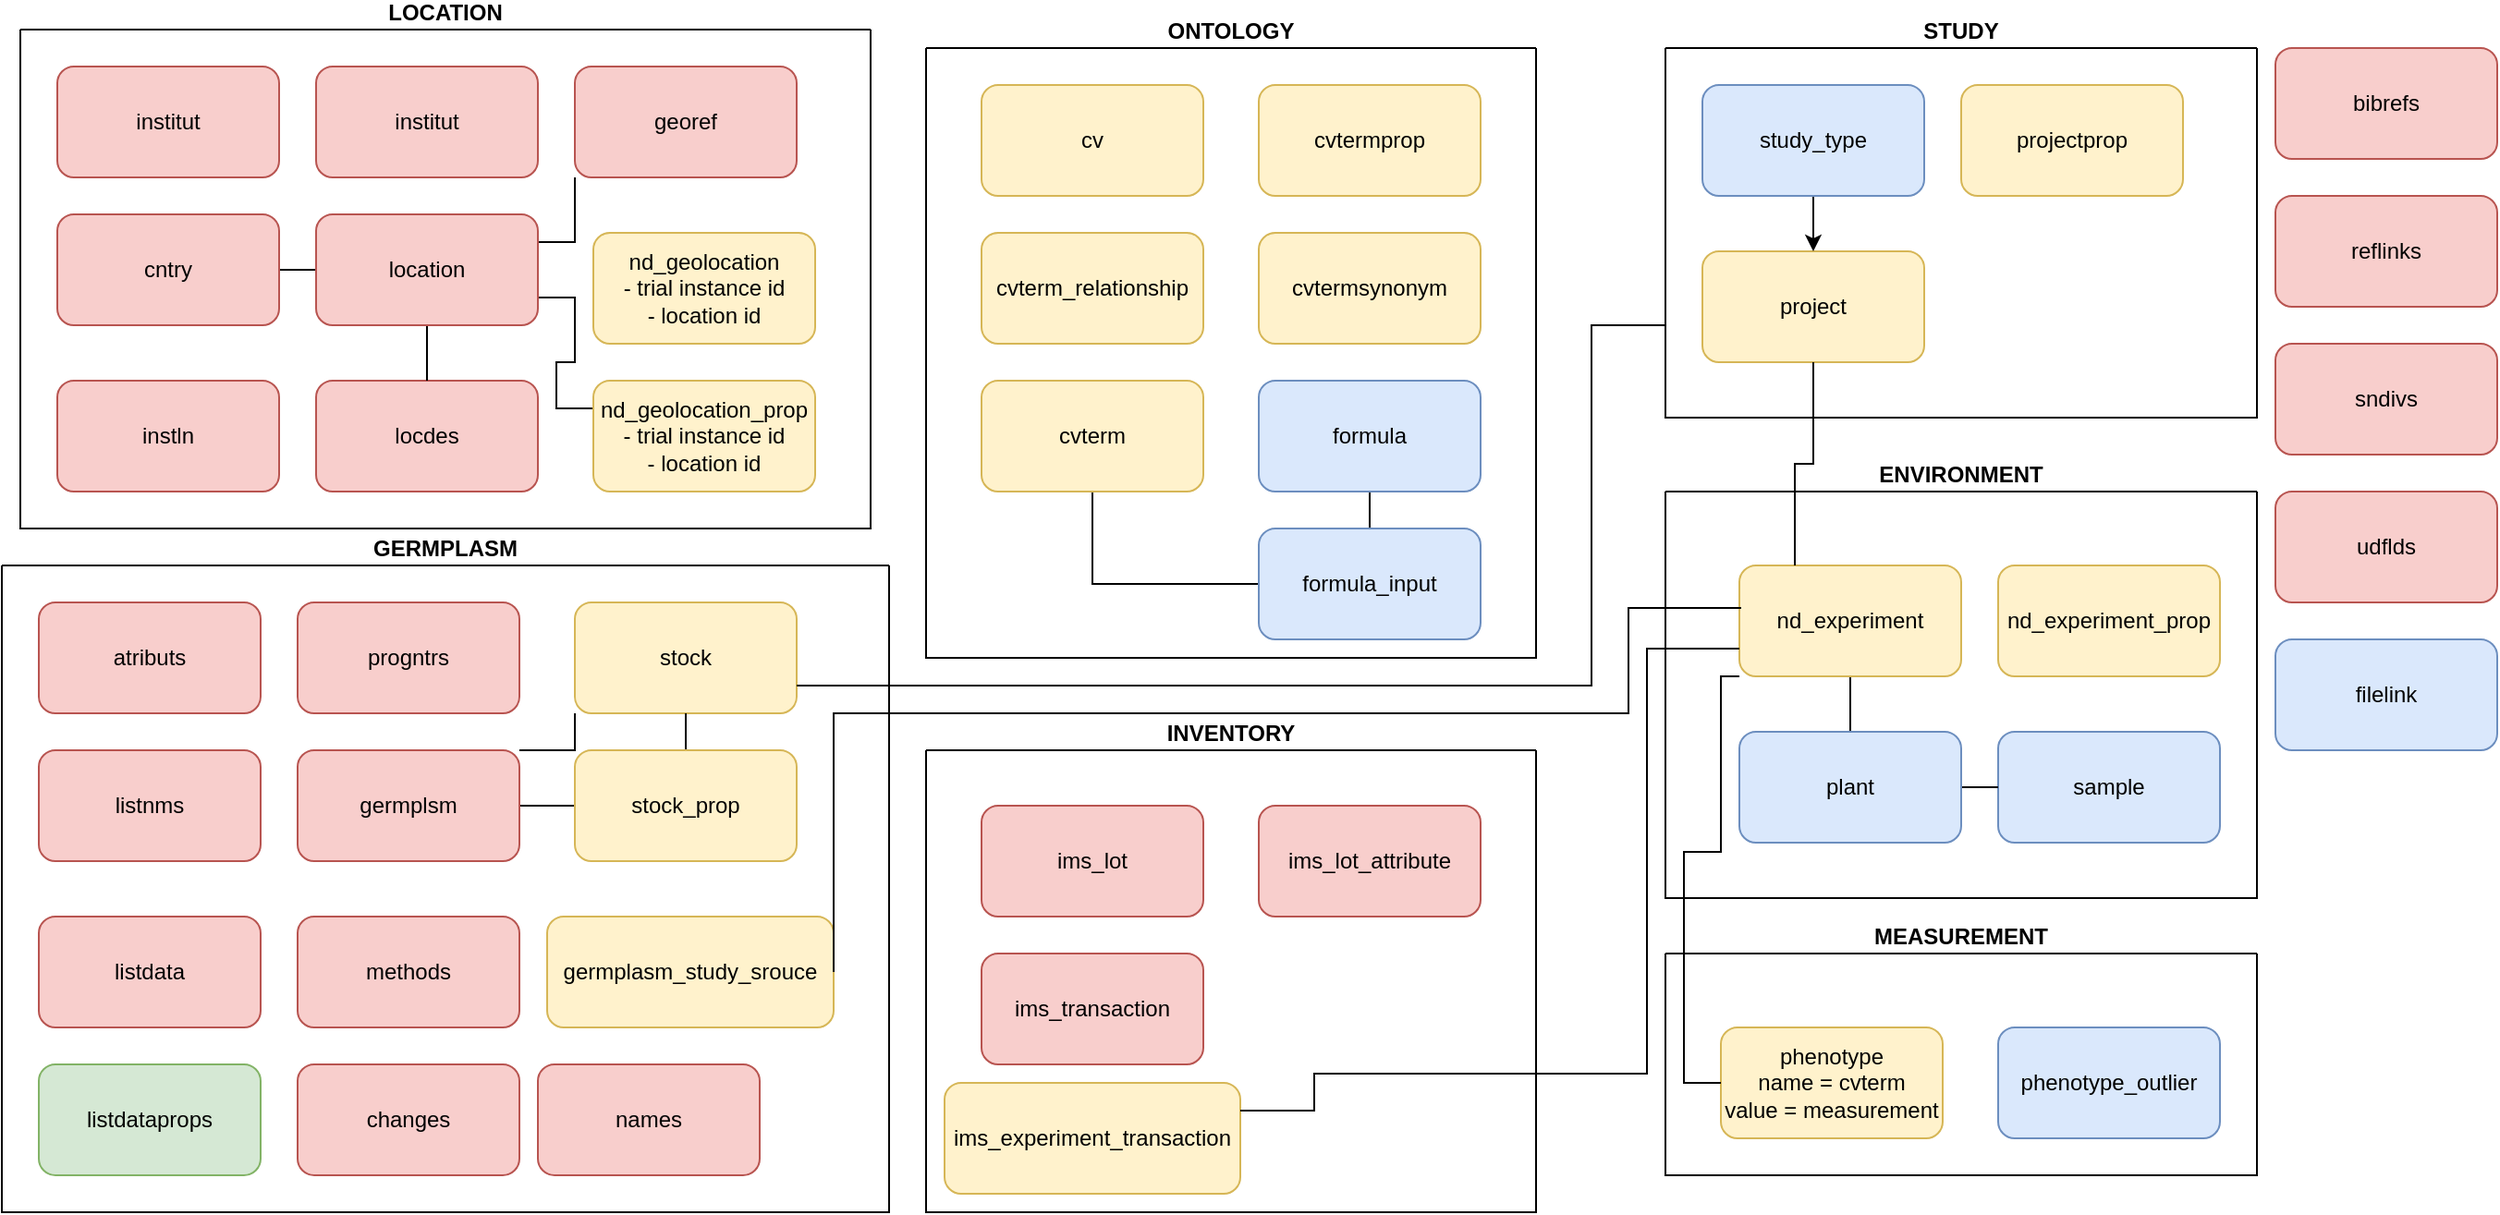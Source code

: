 <mxfile version="20.2.8" type="google"><diagram id="N15_VWu6n9ntJu2-GhWJ" name="Page-1"><mxGraphModel grid="1" page="1" gridSize="10" guides="1" tooltips="1" connect="1" arrows="1" fold="1" pageScale="1" pageWidth="850" pageHeight="1100" math="0" shadow="0"><root><mxCell id="0"/><mxCell id="1" parent="0"/><mxCell id="472zE8k91yB3E5CBxKHI-10" value="LOCATION" style="swimlane;startSize=0;verticalAlign=bottom;" vertex="1" parent="1"><mxGeometry x="80" y="140" width="460" height="270" as="geometry"/></mxCell><mxCell id="472zE8k91yB3E5CBxKHI-1" value="institut" style="rounded=1;whiteSpace=wrap;html=1;fillColor=#f8cecc;strokeColor=#b85450;" vertex="1" parent="472zE8k91yB3E5CBxKHI-10"><mxGeometry x="20" y="20" width="120" height="60" as="geometry"/></mxCell><mxCell id="472zE8k91yB3E5CBxKHI-3" value="institut" style="rounded=1;whiteSpace=wrap;html=1;fillColor=#f8cecc;strokeColor=#b85450;" vertex="1" parent="472zE8k91yB3E5CBxKHI-10"><mxGeometry x="160" y="20" width="120" height="60" as="geometry"/></mxCell><mxCell id="472zE8k91yB3E5CBxKHI-4" value="locdes" style="rounded=1;whiteSpace=wrap;html=1;fillColor=#f8cecc;strokeColor=#b85450;" vertex="1" parent="472zE8k91yB3E5CBxKHI-10"><mxGeometry x="160" y="190" width="120" height="60" as="geometry"/></mxCell><mxCell id="472zE8k91yB3E5CBxKHI-11" style="edgeStyle=orthogonalEdgeStyle;rounded=0;orthogonalLoop=1;jettySize=auto;html=1;exitX=0;exitY=0.5;exitDx=0;exitDy=0;endFill=0;endArrow=none;" edge="1" parent="472zE8k91yB3E5CBxKHI-10" source="472zE8k91yB3E5CBxKHI-5" target="472zE8k91yB3E5CBxKHI-7"><mxGeometry relative="1" as="geometry"/></mxCell><mxCell id="472zE8k91yB3E5CBxKHI-14" style="edgeStyle=orthogonalEdgeStyle;rounded=0;orthogonalLoop=1;jettySize=auto;html=1;exitX=1;exitY=0.25;exitDx=0;exitDy=0;entryX=0;entryY=1;entryDx=0;entryDy=0;endFill=0;endArrow=none;" edge="1" parent="472zE8k91yB3E5CBxKHI-10" source="472zE8k91yB3E5CBxKHI-5" target="472zE8k91yB3E5CBxKHI-8"><mxGeometry relative="1" as="geometry"/></mxCell><mxCell id="472zE8k91yB3E5CBxKHI-15" style="edgeStyle=orthogonalEdgeStyle;rounded=0;orthogonalLoop=1;jettySize=auto;html=1;exitX=0.5;exitY=1;exitDx=0;exitDy=0;entryX=0.5;entryY=0;entryDx=0;entryDy=0;endFill=0;endArrow=none;" edge="1" parent="472zE8k91yB3E5CBxKHI-10" source="472zE8k91yB3E5CBxKHI-5" target="472zE8k91yB3E5CBxKHI-4"><mxGeometry relative="1" as="geometry"/></mxCell><mxCell id="mBEODLcdmdIszdAjwkFI-67" style="edgeStyle=orthogonalEdgeStyle;rounded=0;orthogonalLoop=1;jettySize=auto;html=1;exitX=1;exitY=0.75;exitDx=0;exitDy=0;entryX=0;entryY=0.25;entryDx=0;entryDy=0;endFill=0;endArrow=none;" edge="1" parent="472zE8k91yB3E5CBxKHI-10" source="472zE8k91yB3E5CBxKHI-5" target="mBEODLcdmdIszdAjwkFI-23"><mxGeometry relative="1" as="geometry"/></mxCell><mxCell id="472zE8k91yB3E5CBxKHI-5" value="location" style="rounded=1;whiteSpace=wrap;html=1;fillColor=#f8cecc;strokeColor=#b85450;" vertex="1" parent="472zE8k91yB3E5CBxKHI-10"><mxGeometry x="160" y="100" width="120" height="60" as="geometry"/></mxCell><mxCell id="472zE8k91yB3E5CBxKHI-6" value="instln" style="rounded=1;whiteSpace=wrap;html=1;fillColor=#f8cecc;strokeColor=#b85450;" vertex="1" parent="472zE8k91yB3E5CBxKHI-10"><mxGeometry x="20" y="190" width="120" height="60" as="geometry"/></mxCell><mxCell id="472zE8k91yB3E5CBxKHI-7" value="cntry" style="rounded=1;whiteSpace=wrap;html=1;fillColor=#f8cecc;strokeColor=#b85450;" vertex="1" parent="472zE8k91yB3E5CBxKHI-10"><mxGeometry x="20" y="100" width="120" height="60" as="geometry"/></mxCell><mxCell id="472zE8k91yB3E5CBxKHI-8" value="georef" style="rounded=1;whiteSpace=wrap;html=1;fillColor=#f8cecc;strokeColor=#b85450;" vertex="1" parent="472zE8k91yB3E5CBxKHI-10"><mxGeometry x="300" y="20" width="120" height="60" as="geometry"/></mxCell><mxCell id="mBEODLcdmdIszdAjwkFI-22" value="nd_geolocation&lt;br&gt;- trial instance id&lt;br&gt;- location id" style="rounded=1;whiteSpace=wrap;html=1;verticalAlign=middle;fillColor=#fff2cc;strokeColor=#d6b656;" vertex="1" parent="472zE8k91yB3E5CBxKHI-10"><mxGeometry x="310" y="110" width="120" height="60" as="geometry"/></mxCell><mxCell id="mBEODLcdmdIszdAjwkFI-23" value="nd_geolocation_prop&lt;br&gt;- trial instance id&lt;br&gt;- location id" style="rounded=1;whiteSpace=wrap;html=1;verticalAlign=middle;fillColor=#fff2cc;strokeColor=#d6b656;" vertex="1" parent="472zE8k91yB3E5CBxKHI-10"><mxGeometry x="310" y="190" width="120" height="60" as="geometry"/></mxCell><mxCell id="mBEODLcdmdIszdAjwkFI-1" value="GERMPLASM" style="swimlane;startSize=0;verticalAlign=bottom;" vertex="1" parent="1"><mxGeometry x="70" y="430" width="480" height="350" as="geometry"/></mxCell><mxCell id="mBEODLcdmdIszdAjwkFI-2" value="atributs" style="rounded=1;whiteSpace=wrap;html=1;fillColor=#f8cecc;strokeColor=#b85450;" vertex="1" parent="mBEODLcdmdIszdAjwkFI-1"><mxGeometry x="20" y="20" width="120" height="60" as="geometry"/></mxCell><mxCell id="mBEODLcdmdIszdAjwkFI-3" value="progntrs" style="rounded=1;whiteSpace=wrap;html=1;fillColor=#f8cecc;strokeColor=#b85450;" vertex="1" parent="mBEODLcdmdIszdAjwkFI-1"><mxGeometry x="160" y="20" width="120" height="60" as="geometry"/></mxCell><mxCell id="mBEODLcdmdIszdAjwkFI-4" value="methods" style="rounded=1;whiteSpace=wrap;html=1;fillColor=#f8cecc;strokeColor=#b85450;" vertex="1" parent="mBEODLcdmdIszdAjwkFI-1"><mxGeometry x="160" y="190" width="120" height="60" as="geometry"/></mxCell><mxCell id="mBEODLcdmdIszdAjwkFI-53" style="edgeStyle=orthogonalEdgeStyle;rounded=0;orthogonalLoop=1;jettySize=auto;html=1;exitX=1;exitY=0;exitDx=0;exitDy=0;entryX=0;entryY=1;entryDx=0;entryDy=0;endFill=0;endArrow=none;" edge="1" parent="mBEODLcdmdIszdAjwkFI-1" source="mBEODLcdmdIszdAjwkFI-8" target="mBEODLcdmdIszdAjwkFI-24"><mxGeometry relative="1" as="geometry"/></mxCell><mxCell id="mBEODLcdmdIszdAjwkFI-54" style="edgeStyle=orthogonalEdgeStyle;rounded=0;orthogonalLoop=1;jettySize=auto;html=1;exitX=1;exitY=0.5;exitDx=0;exitDy=0;endFill=0;endArrow=none;" edge="1" parent="mBEODLcdmdIszdAjwkFI-1" source="mBEODLcdmdIszdAjwkFI-8" target="mBEODLcdmdIszdAjwkFI-25"><mxGeometry relative="1" as="geometry"/></mxCell><mxCell id="mBEODLcdmdIszdAjwkFI-8" value="germplsm" style="rounded=1;whiteSpace=wrap;html=1;fillColor=#f8cecc;strokeColor=#b85450;" vertex="1" parent="mBEODLcdmdIszdAjwkFI-1"><mxGeometry x="160" y="100" width="120" height="60" as="geometry"/></mxCell><mxCell id="mBEODLcdmdIszdAjwkFI-9" value="listdata" style="rounded=1;whiteSpace=wrap;html=1;fillColor=#f8cecc;strokeColor=#b85450;" vertex="1" parent="mBEODLcdmdIszdAjwkFI-1"><mxGeometry x="20" y="190" width="120" height="60" as="geometry"/></mxCell><mxCell id="mBEODLcdmdIszdAjwkFI-10" value="listnms" style="rounded=1;whiteSpace=wrap;html=1;fillColor=#f8cecc;strokeColor=#b85450;" vertex="1" parent="mBEODLcdmdIszdAjwkFI-1"><mxGeometry x="20" y="100" width="120" height="60" as="geometry"/></mxCell><mxCell id="mBEODLcdmdIszdAjwkFI-11" value="names" style="rounded=1;whiteSpace=wrap;html=1;fillColor=#f8cecc;strokeColor=#b85450;" vertex="1" parent="mBEODLcdmdIszdAjwkFI-1"><mxGeometry x="290" y="270" width="120" height="60" as="geometry"/></mxCell><mxCell id="mBEODLcdmdIszdAjwkFI-12" value="changes" style="rounded=1;whiteSpace=wrap;html=1;fillColor=#f8cecc;strokeColor=#b85450;" vertex="1" parent="mBEODLcdmdIszdAjwkFI-1"><mxGeometry x="160" y="270" width="120" height="60" as="geometry"/></mxCell><mxCell id="mBEODLcdmdIszdAjwkFI-24" value="stock" style="rounded=1;whiteSpace=wrap;html=1;verticalAlign=middle;fillColor=#fff2cc;strokeColor=#d6b656;" vertex="1" parent="mBEODLcdmdIszdAjwkFI-1"><mxGeometry x="310" y="20" width="120" height="60" as="geometry"/></mxCell><mxCell id="mBEODLcdmdIszdAjwkFI-55" style="edgeStyle=orthogonalEdgeStyle;rounded=0;orthogonalLoop=1;jettySize=auto;html=1;exitX=0.5;exitY=0;exitDx=0;exitDy=0;entryX=0.5;entryY=1;entryDx=0;entryDy=0;endFill=0;endArrow=none;" edge="1" parent="mBEODLcdmdIszdAjwkFI-1" source="mBEODLcdmdIszdAjwkFI-25" target="mBEODLcdmdIszdAjwkFI-24"><mxGeometry relative="1" as="geometry"/></mxCell><mxCell id="mBEODLcdmdIszdAjwkFI-25" value="stock_prop" style="rounded=1;whiteSpace=wrap;html=1;verticalAlign=middle;fillColor=#fff2cc;strokeColor=#d6b656;" vertex="1" parent="mBEODLcdmdIszdAjwkFI-1"><mxGeometry x="310" y="100" width="120" height="60" as="geometry"/></mxCell><mxCell id="mBEODLcdmdIszdAjwkFI-26" value="germplasm_study_srouce" style="rounded=1;whiteSpace=wrap;html=1;verticalAlign=middle;fillColor=#fff2cc;strokeColor=#d6b656;" vertex="1" parent="mBEODLcdmdIszdAjwkFI-1"><mxGeometry x="295" y="190" width="155" height="60" as="geometry"/></mxCell><mxCell id="pDMNwH6CEAiwGn1IMlaY-1" value="listdataprops" style="rounded=1;whiteSpace=wrap;html=1;fillColor=#d5e8d4;strokeColor=#82b366;" vertex="1" parent="mBEODLcdmdIszdAjwkFI-1"><mxGeometry x="20" y="270" width="120" height="60" as="geometry"/></mxCell><mxCell id="mBEODLcdmdIszdAjwkFI-13" value="INVENTORY" style="swimlane;startSize=0;verticalAlign=bottom;" vertex="1" parent="1"><mxGeometry x="570" y="530" width="330" height="250" as="geometry"/></mxCell><mxCell id="mBEODLcdmdIszdAjwkFI-14" value="ims_lot" style="rounded=1;whiteSpace=wrap;html=1;fillColor=#f8cecc;strokeColor=#b85450;" vertex="1" parent="mBEODLcdmdIszdAjwkFI-13"><mxGeometry x="30" y="30" width="120" height="60" as="geometry"/></mxCell><mxCell id="mBEODLcdmdIszdAjwkFI-15" value="ims_transaction" style="rounded=1;whiteSpace=wrap;html=1;fillColor=#f8cecc;strokeColor=#b85450;" vertex="1" parent="mBEODLcdmdIszdAjwkFI-13"><mxGeometry x="30" y="110" width="120" height="60" as="geometry"/></mxCell><mxCell id="mBEODLcdmdIszdAjwkFI-60" value="ims_experiment_transaction" style="rounded=1;whiteSpace=wrap;html=1;verticalAlign=middle;fillColor=#fff2cc;strokeColor=#d6b656;" vertex="1" parent="mBEODLcdmdIszdAjwkFI-13"><mxGeometry x="10" y="180" width="160" height="60" as="geometry"/></mxCell><mxCell id="Dr8dPJdOToJFSoXujmh4-1" value="ims_lot_attribute" style="rounded=1;whiteSpace=wrap;html=1;fillColor=#f8cecc;strokeColor=#b85450;" vertex="1" parent="mBEODLcdmdIszdAjwkFI-13"><mxGeometry x="180" y="30" width="120" height="60" as="geometry"/></mxCell><mxCell id="mBEODLcdmdIszdAjwkFI-16" value="ONTOLOGY" style="swimlane;startSize=0;verticalAlign=bottom;" vertex="1" parent="1"><mxGeometry x="570" y="150" width="330" height="330" as="geometry"/></mxCell><mxCell id="mBEODLcdmdIszdAjwkFI-17" value="cv" style="rounded=1;whiteSpace=wrap;html=1;verticalAlign=middle;fillColor=#fff2cc;strokeColor=#d6b656;" vertex="1" parent="mBEODLcdmdIszdAjwkFI-16"><mxGeometry x="30" y="20" width="120" height="60" as="geometry"/></mxCell><mxCell id="mBEODLcdmdIszdAjwkFI-20" value="cvtermprop" style="rounded=1;whiteSpace=wrap;html=1;verticalAlign=middle;fillColor=#fff2cc;strokeColor=#d6b656;" vertex="1" parent="mBEODLcdmdIszdAjwkFI-16"><mxGeometry x="180" y="20" width="120" height="60" as="geometry"/></mxCell><mxCell id="mBEODLcdmdIszdAjwkFI-19" value="cvterm_relationship" style="rounded=1;whiteSpace=wrap;html=1;verticalAlign=middle;fillColor=#fff2cc;strokeColor=#d6b656;" vertex="1" parent="mBEODLcdmdIszdAjwkFI-16"><mxGeometry x="30" y="100" width="120" height="60" as="geometry"/></mxCell><mxCell id="mBEODLcdmdIszdAjwkFI-18" value="cvtermsynonym" style="rounded=1;whiteSpace=wrap;html=1;verticalAlign=middle;fillColor=#fff2cc;strokeColor=#d6b656;" vertex="1" parent="mBEODLcdmdIszdAjwkFI-16"><mxGeometry x="180" y="100" width="120" height="60" as="geometry"/></mxCell><mxCell id="mBEODLcdmdIszdAjwkFI-64" style="edgeStyle=orthogonalEdgeStyle;rounded=0;orthogonalLoop=1;jettySize=auto;html=1;exitX=0.5;exitY=1;exitDx=0;exitDy=0;entryX=0;entryY=0.5;entryDx=0;entryDy=0;endFill=0;endArrow=none;" edge="1" parent="mBEODLcdmdIszdAjwkFI-16" source="mBEODLcdmdIszdAjwkFI-21" target="mBEODLcdmdIszdAjwkFI-29"><mxGeometry relative="1" as="geometry"/></mxCell><mxCell id="mBEODLcdmdIszdAjwkFI-21" value="cvterm" style="rounded=1;whiteSpace=wrap;html=1;verticalAlign=middle;fillColor=#fff2cc;strokeColor=#d6b656;" vertex="1" parent="mBEODLcdmdIszdAjwkFI-16"><mxGeometry x="30" y="180" width="120" height="60" as="geometry"/></mxCell><mxCell id="mBEODLcdmdIszdAjwkFI-63" style="edgeStyle=orthogonalEdgeStyle;rounded=0;orthogonalLoop=1;jettySize=auto;html=1;exitX=0.5;exitY=1;exitDx=0;exitDy=0;entryX=0.5;entryY=0;entryDx=0;entryDy=0;endFill=0;endArrow=none;" edge="1" parent="mBEODLcdmdIszdAjwkFI-16" source="mBEODLcdmdIszdAjwkFI-28" target="mBEODLcdmdIszdAjwkFI-29"><mxGeometry relative="1" as="geometry"/></mxCell><mxCell id="mBEODLcdmdIszdAjwkFI-28" value="formula" style="rounded=1;whiteSpace=wrap;html=1;verticalAlign=middle;fillColor=#dae8fc;strokeColor=#6c8ebf;" vertex="1" parent="mBEODLcdmdIszdAjwkFI-16"><mxGeometry x="180" y="180" width="120" height="60" as="geometry"/></mxCell><mxCell id="mBEODLcdmdIszdAjwkFI-29" value="formula_input" style="rounded=1;whiteSpace=wrap;html=1;verticalAlign=middle;fillColor=#dae8fc;strokeColor=#6c8ebf;" vertex="1" parent="mBEODLcdmdIszdAjwkFI-16"><mxGeometry x="180" y="260" width="120" height="60" as="geometry"/></mxCell><mxCell id="mBEODLcdmdIszdAjwkFI-30" value="STUDY" style="swimlane;startSize=0;verticalAlign=bottom;" vertex="1" parent="1"><mxGeometry x="970" y="150" width="320" height="200" as="geometry"/></mxCell><mxCell id="mBEODLcdmdIszdAjwkFI-32" value="projectprop" style="rounded=1;whiteSpace=wrap;html=1;verticalAlign=middle;fillColor=#fff2cc;strokeColor=#d6b656;" vertex="1" parent="mBEODLcdmdIszdAjwkFI-30"><mxGeometry x="160" y="20" width="120" height="60" as="geometry"/></mxCell><mxCell id="mBEODLcdmdIszdAjwkFI-33" value="project" style="rounded=1;whiteSpace=wrap;html=1;verticalAlign=middle;fillColor=#fff2cc;strokeColor=#d6b656;" vertex="1" parent="mBEODLcdmdIszdAjwkFI-30"><mxGeometry x="20" y="110" width="120" height="60" as="geometry"/></mxCell><mxCell id="mBEODLcdmdIszdAjwkFI-56" style="edgeStyle=orthogonalEdgeStyle;rounded=0;orthogonalLoop=1;jettySize=auto;html=1;exitX=0.5;exitY=1;exitDx=0;exitDy=0;entryX=0.5;entryY=0;entryDx=0;entryDy=0;" edge="1" parent="mBEODLcdmdIszdAjwkFI-30" source="mBEODLcdmdIszdAjwkFI-36" target="mBEODLcdmdIszdAjwkFI-33"><mxGeometry relative="1" as="geometry"/></mxCell><mxCell id="mBEODLcdmdIszdAjwkFI-36" value="study_type" style="rounded=1;whiteSpace=wrap;html=1;verticalAlign=middle;fillColor=#dae8fc;strokeColor=#6c8ebf;" vertex="1" parent="mBEODLcdmdIszdAjwkFI-30"><mxGeometry x="20" y="20" width="120" height="60" as="geometry"/></mxCell><mxCell id="mBEODLcdmdIszdAjwkFI-38" value="ENVIRONMENT" style="swimlane;startSize=0;verticalAlign=bottom;" vertex="1" parent="1"><mxGeometry x="970" y="390" width="320" height="220" as="geometry"/></mxCell><mxCell id="mBEODLcdmdIszdAjwkFI-39" value="nd_experiment_prop" style="rounded=1;whiteSpace=wrap;html=1;verticalAlign=middle;fillColor=#fff2cc;strokeColor=#d6b656;" vertex="1" parent="mBEODLcdmdIszdAjwkFI-38"><mxGeometry x="180" y="40" width="120" height="60" as="geometry"/></mxCell><mxCell id="mBEODLcdmdIszdAjwkFI-58" style="edgeStyle=orthogonalEdgeStyle;rounded=0;orthogonalLoop=1;jettySize=auto;html=1;exitX=0.5;exitY=1;exitDx=0;exitDy=0;entryX=0.5;entryY=0;entryDx=0;entryDy=0;endFill=0;endArrow=none;" edge="1" parent="mBEODLcdmdIszdAjwkFI-38" source="mBEODLcdmdIszdAjwkFI-40" target="mBEODLcdmdIszdAjwkFI-42"><mxGeometry relative="1" as="geometry"/></mxCell><mxCell id="mBEODLcdmdIszdAjwkFI-40" value="nd_experiment" style="rounded=1;whiteSpace=wrap;html=1;verticalAlign=middle;fillColor=#fff2cc;strokeColor=#d6b656;" vertex="1" parent="mBEODLcdmdIszdAjwkFI-38"><mxGeometry x="40" y="40" width="120" height="60" as="geometry"/></mxCell><mxCell id="mBEODLcdmdIszdAjwkFI-41" value="sample" style="rounded=1;whiteSpace=wrap;html=1;verticalAlign=middle;fillColor=#dae8fc;strokeColor=#6c8ebf;" vertex="1" parent="mBEODLcdmdIszdAjwkFI-38"><mxGeometry x="180" y="130" width="120" height="60" as="geometry"/></mxCell><mxCell id="mBEODLcdmdIszdAjwkFI-59" style="edgeStyle=orthogonalEdgeStyle;rounded=0;orthogonalLoop=1;jettySize=auto;html=1;exitX=1;exitY=0.5;exitDx=0;exitDy=0;entryX=0;entryY=0.5;entryDx=0;entryDy=0;endFill=0;endArrow=none;" edge="1" parent="mBEODLcdmdIszdAjwkFI-38" source="mBEODLcdmdIszdAjwkFI-42" target="mBEODLcdmdIszdAjwkFI-41"><mxGeometry relative="1" as="geometry"/></mxCell><mxCell id="mBEODLcdmdIszdAjwkFI-42" value="plant" style="rounded=1;whiteSpace=wrap;html=1;verticalAlign=middle;fillColor=#dae8fc;strokeColor=#6c8ebf;" vertex="1" parent="mBEODLcdmdIszdAjwkFI-38"><mxGeometry x="40" y="130" width="120" height="60" as="geometry"/></mxCell><mxCell id="mBEODLcdmdIszdAjwkFI-43" value="MEASUREMENT" style="swimlane;startSize=0;verticalAlign=bottom;" vertex="1" parent="1"><mxGeometry x="970" y="640" width="320" height="120" as="geometry"/></mxCell><mxCell id="mBEODLcdmdIszdAjwkFI-44" value="phenotype&lt;br&gt;name = cvterm&lt;br&gt;value = measurement" style="rounded=1;whiteSpace=wrap;html=1;verticalAlign=middle;fillColor=#fff2cc;strokeColor=#d6b656;" vertex="1" parent="mBEODLcdmdIszdAjwkFI-43"><mxGeometry x="30" y="40" width="120" height="60" as="geometry"/></mxCell><mxCell id="mBEODLcdmdIszdAjwkFI-46" value="phenotype_outlier" style="rounded=1;whiteSpace=wrap;html=1;verticalAlign=middle;fillColor=#dae8fc;strokeColor=#6c8ebf;" vertex="1" parent="mBEODLcdmdIszdAjwkFI-43"><mxGeometry x="180" y="40" width="120" height="60" as="geometry"/></mxCell><mxCell id="mBEODLcdmdIszdAjwkFI-48" value="bibrefs" style="rounded=1;whiteSpace=wrap;html=1;fillColor=#f8cecc;strokeColor=#b85450;" vertex="1" parent="1"><mxGeometry x="1300" y="150" width="120" height="60" as="geometry"/></mxCell><mxCell id="mBEODLcdmdIszdAjwkFI-49" value="udflds" style="rounded=1;whiteSpace=wrap;html=1;fillColor=#f8cecc;strokeColor=#b85450;" vertex="1" parent="1"><mxGeometry x="1300" y="390" width="120" height="60" as="geometry"/></mxCell><mxCell id="mBEODLcdmdIszdAjwkFI-50" value="reflinks" style="rounded=1;whiteSpace=wrap;html=1;fillColor=#f8cecc;strokeColor=#b85450;" vertex="1" parent="1"><mxGeometry x="1300" y="230" width="120" height="60" as="geometry"/></mxCell><mxCell id="mBEODLcdmdIszdAjwkFI-51" value="sndivs" style="rounded=1;whiteSpace=wrap;html=1;fillColor=#f8cecc;strokeColor=#b85450;" vertex="1" parent="1"><mxGeometry x="1300" y="310" width="120" height="60" as="geometry"/></mxCell><mxCell id="mBEODLcdmdIszdAjwkFI-52" value="filelink" style="rounded=1;whiteSpace=wrap;html=1;verticalAlign=middle;fillColor=#dae8fc;strokeColor=#6c8ebf;" vertex="1" parent="1"><mxGeometry x="1300" y="470" width="120" height="60" as="geometry"/></mxCell><mxCell id="mBEODLcdmdIszdAjwkFI-57" style="edgeStyle=orthogonalEdgeStyle;rounded=0;orthogonalLoop=1;jettySize=auto;html=1;exitX=0.5;exitY=1;exitDx=0;exitDy=0;entryX=0.25;entryY=0;entryDx=0;entryDy=0;endFill=0;endArrow=none;" edge="1" parent="1" source="mBEODLcdmdIszdAjwkFI-33" target="mBEODLcdmdIszdAjwkFI-40"><mxGeometry relative="1" as="geometry"/></mxCell><mxCell id="mBEODLcdmdIszdAjwkFI-61" style="edgeStyle=orthogonalEdgeStyle;rounded=0;orthogonalLoop=1;jettySize=auto;html=1;exitX=1;exitY=0.25;exitDx=0;exitDy=0;entryX=0;entryY=0.75;entryDx=0;entryDy=0;jumpStyle=none;endArrow=none;endFill=0;" edge="1" parent="1" source="mBEODLcdmdIszdAjwkFI-60" target="mBEODLcdmdIszdAjwkFI-40"><mxGeometry relative="1" as="geometry"><Array as="points"><mxPoint x="780" y="725"/><mxPoint x="780" y="705"/><mxPoint x="960" y="705"/><mxPoint x="960" y="475"/></Array></mxGeometry></mxCell><mxCell id="mBEODLcdmdIszdAjwkFI-62" style="edgeStyle=orthogonalEdgeStyle;rounded=0;orthogonalLoop=1;jettySize=auto;html=1;exitX=0;exitY=1;exitDx=0;exitDy=0;entryX=0;entryY=0.5;entryDx=0;entryDy=0;endFill=0;endArrow=none;" edge="1" parent="1" source="mBEODLcdmdIszdAjwkFI-40" target="mBEODLcdmdIszdAjwkFI-44"><mxGeometry relative="1" as="geometry"><Array as="points"><mxPoint x="1000" y="490"/><mxPoint x="1000" y="585"/><mxPoint x="980" y="585"/><mxPoint x="980" y="710"/></Array></mxGeometry></mxCell><mxCell id="mBEODLcdmdIszdAjwkFI-65" style="edgeStyle=orthogonalEdgeStyle;rounded=0;orthogonalLoop=1;jettySize=auto;html=1;exitX=1;exitY=0.5;exitDx=0;exitDy=0;entryX=0.008;entryY=0.383;entryDx=0;entryDy=0;entryPerimeter=0;endFill=0;endArrow=none;" edge="1" parent="1" source="mBEODLcdmdIszdAjwkFI-26" target="mBEODLcdmdIszdAjwkFI-40"><mxGeometry relative="1" as="geometry"><Array as="points"><mxPoint x="520" y="510"/><mxPoint x="950" y="510"/><mxPoint x="950" y="453"/></Array></mxGeometry></mxCell><mxCell id="mBEODLcdmdIszdAjwkFI-66" style="edgeStyle=orthogonalEdgeStyle;rounded=0;orthogonalLoop=1;jettySize=auto;html=1;exitX=1;exitY=0.75;exitDx=0;exitDy=0;entryX=0;entryY=0.75;entryDx=0;entryDy=0;endFill=0;endArrow=none;" edge="1" parent="1" source="mBEODLcdmdIszdAjwkFI-24" target="mBEODLcdmdIszdAjwkFI-30"><mxGeometry relative="1" as="geometry"><Array as="points"><mxPoint x="930" y="495"/><mxPoint x="930" y="300"/></Array></mxGeometry></mxCell></root></mxGraphModel></diagram></mxfile>